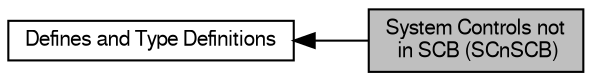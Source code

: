 digraph "System Controls not in SCB (SCnSCB)"
{
  edge [fontname="FreeSans",fontsize="10",labelfontname="FreeSans",labelfontsize="10"];
  node [fontname="FreeSans",fontsize="10",shape=record];
  rankdir=LR;
  Node0 [label="System Controls not\l in SCB (SCnSCB)",height=0.2,width=0.4,color="black", fillcolor="grey75", style="filled", fontcolor="black"];
  Node1 [label="Defines and Type Definitions",height=0.2,width=0.4,color="black", fillcolor="white", style="filled",URL="$group__CMSIS__core__register.html",tooltip="Type definitions and defines for Cortex-M processor based devices. "];
  Node1->Node0 [shape=plaintext, dir="back", style="solid"];
}
